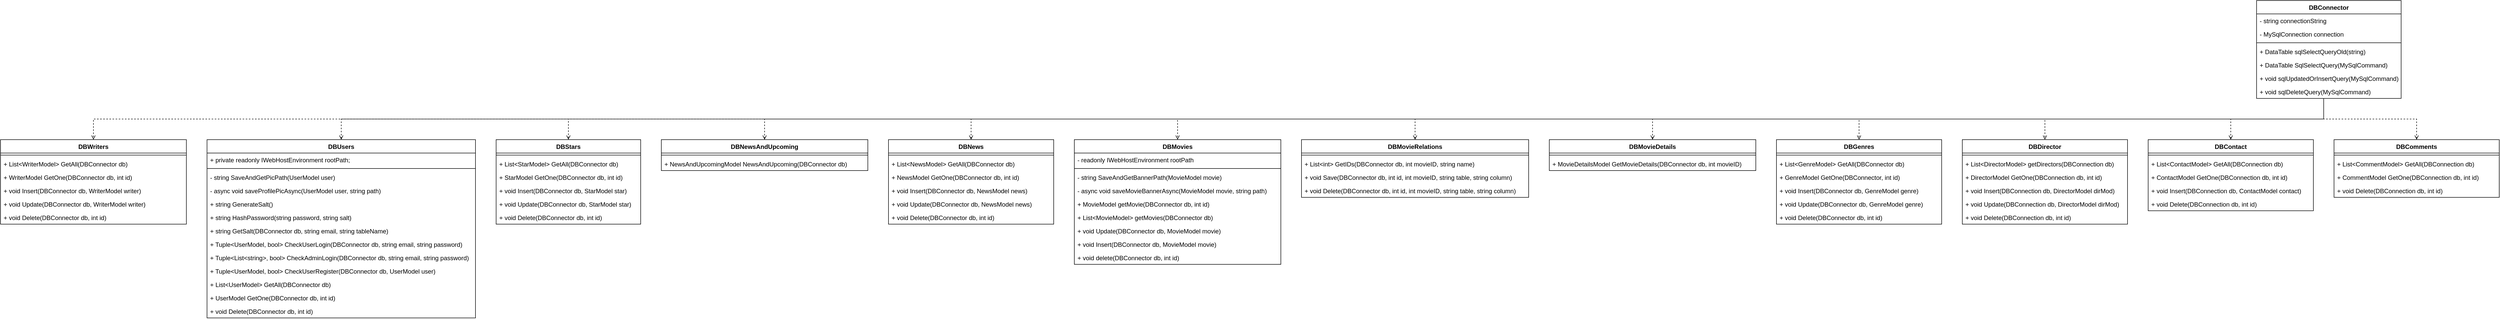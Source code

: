 <mxfile version="14.5.1" type="device"><diagram id="0tFYKsjmEVz1Hdo3AW5g" name="Page-1"><mxGraphModel dx="5221" dy="966" grid="1" gridSize="10" guides="1" tooltips="1" connect="1" arrows="1" fold="1" page="1" pageScale="1" pageWidth="827" pageHeight="1169" math="0" shadow="0"><root><mxCell id="0"/><mxCell id="1" parent="0"/><mxCell id="uH1XTh987kZ206o2k6U4-44" style="edgeStyle=orthogonalEdgeStyle;rounded=0;orthogonalLoop=1;jettySize=auto;html=1;entryX=0.5;entryY=0;entryDx=0;entryDy=0;startArrow=none;startFill=0;endArrow=open;endFill=0;dashed=1;" parent="1" source="uH1XTh987kZ206o2k6U4-1" target="uH1XTh987kZ206o2k6U4-21" edge="1"><mxGeometry relative="1" as="geometry"><Array as="points"><mxPoint x="410" y="310"/><mxPoint x="-1810" y="310"/></Array><mxPoint x="420" y="305" as="sourcePoint"/></mxGeometry></mxCell><mxCell id="uH1XTh987kZ206o2k6U4-1" value="DBConnector" style="swimlane;fontStyle=1;align=center;verticalAlign=top;childLayout=stackLayout;horizontal=1;startSize=26;horizontalStack=0;resizeParent=1;resizeParentMax=0;resizeLast=0;collapsible=1;marginBottom=0;" parent="1" vertex="1"><mxGeometry x="280" y="80" width="280" height="190" as="geometry"/></mxCell><mxCell id="fgiB7gkKSdPXrFA--lWE-3" value="- string connectionString" style="text;strokeColor=none;fillColor=none;align=left;verticalAlign=top;spacingLeft=4;spacingRight=4;overflow=hidden;rotatable=0;points=[[0,0.5],[1,0.5]];portConstraint=eastwest;" parent="uH1XTh987kZ206o2k6U4-1" vertex="1"><mxGeometry y="26" width="280" height="26" as="geometry"/></mxCell><mxCell id="fgiB7gkKSdPXrFA--lWE-4" value="- MySqlConnection connection" style="text;strokeColor=none;fillColor=none;align=left;verticalAlign=top;spacingLeft=4;spacingRight=4;overflow=hidden;rotatable=0;points=[[0,0.5],[1,0.5]];portConstraint=eastwest;" parent="uH1XTh987kZ206o2k6U4-1" vertex="1"><mxGeometry y="52" width="280" height="26" as="geometry"/></mxCell><mxCell id="uH1XTh987kZ206o2k6U4-3" value="" style="line;strokeWidth=1;fillColor=none;align=left;verticalAlign=middle;spacingTop=-1;spacingLeft=3;spacingRight=3;rotatable=0;labelPosition=right;points=[];portConstraint=eastwest;" parent="uH1XTh987kZ206o2k6U4-1" vertex="1"><mxGeometry y="78" width="280" height="8" as="geometry"/></mxCell><mxCell id="uH1XTh987kZ206o2k6U4-4" value="+ DataTable sqlSelectQueryOld(string)" style="text;strokeColor=none;fillColor=none;align=left;verticalAlign=top;spacingLeft=4;spacingRight=4;overflow=hidden;rotatable=0;points=[[0,0.5],[1,0.5]];portConstraint=eastwest;" parent="uH1XTh987kZ206o2k6U4-1" vertex="1"><mxGeometry y="86" width="280" height="26" as="geometry"/></mxCell><mxCell id="fgiB7gkKSdPXrFA--lWE-2" value="+ DataTable SqlSelectQuery(MySqlCommand)" style="text;strokeColor=none;fillColor=none;align=left;verticalAlign=top;spacingLeft=4;spacingRight=4;overflow=hidden;rotatable=0;points=[[0,0.5],[1,0.5]];portConstraint=eastwest;" parent="uH1XTh987kZ206o2k6U4-1" vertex="1"><mxGeometry y="112" width="280" height="26" as="geometry"/></mxCell><mxCell id="fgiB7gkKSdPXrFA--lWE-7" value="+ void sqlUpdatedOrInsertQuery(MySqlCommand)" style="text;strokeColor=none;fillColor=none;align=left;verticalAlign=top;spacingLeft=4;spacingRight=4;overflow=hidden;rotatable=0;points=[[0,0.5],[1,0.5]];portConstraint=eastwest;" parent="uH1XTh987kZ206o2k6U4-1" vertex="1"><mxGeometry y="138" width="280" height="26" as="geometry"/></mxCell><mxCell id="fgiB7gkKSdPXrFA--lWE-8" value="+ void sqlDeleteQuery(MySqlCommand)" style="text;strokeColor=none;fillColor=none;align=left;verticalAlign=top;spacingLeft=4;spacingRight=4;overflow=hidden;rotatable=0;points=[[0,0.5],[1,0.5]];portConstraint=eastwest;" parent="uH1XTh987kZ206o2k6U4-1" vertex="1"><mxGeometry y="164" width="280" height="26" as="geometry"/></mxCell><mxCell id="uH1XTh987kZ206o2k6U4-11" style="edgeStyle=orthogonalEdgeStyle;rounded=0;orthogonalLoop=1;jettySize=auto;html=1;endArrow=none;endFill=0;startArrow=open;startFill=0;dashed=1;exitX=0.5;exitY=0;exitDx=0;exitDy=0;" parent="1" source="uH1XTh987kZ206o2k6U4-5" target="uH1XTh987kZ206o2k6U4-1" edge="1"><mxGeometry relative="1" as="geometry"><mxPoint x="390" y="330" as="targetPoint"/><Array as="points"><mxPoint x="-3430" y="310"/><mxPoint x="410" y="310"/></Array></mxGeometry></mxCell><mxCell id="uH1XTh987kZ206o2k6U4-5" value="DBUsers" style="swimlane;fontStyle=1;align=center;verticalAlign=top;childLayout=stackLayout;horizontal=1;startSize=26;horizontalStack=0;resizeParent=1;resizeParentMax=0;resizeLast=0;collapsible=1;marginBottom=0;" parent="1" vertex="1"><mxGeometry x="-3690" y="350" width="520" height="346" as="geometry"><mxRectangle x="240" y="240" width="80" height="26" as="alternateBounds"/></mxGeometry></mxCell><mxCell id="uH1XTh987kZ206o2k6U4-6" value="+ private readonly IWebHostEnvironment rootPath;" style="text;strokeColor=none;fillColor=none;align=left;verticalAlign=top;spacingLeft=4;spacingRight=4;overflow=hidden;rotatable=0;points=[[0,0.5],[1,0.5]];portConstraint=eastwest;" parent="uH1XTh987kZ206o2k6U4-5" vertex="1"><mxGeometry y="26" width="520" height="26" as="geometry"/></mxCell><mxCell id="uH1XTh987kZ206o2k6U4-7" value="" style="line;strokeWidth=1;fillColor=none;align=left;verticalAlign=middle;spacingTop=-1;spacingLeft=3;spacingRight=3;rotatable=0;labelPosition=right;points=[];portConstraint=eastwest;" parent="uH1XTh987kZ206o2k6U4-5" vertex="1"><mxGeometry y="52" width="520" height="8" as="geometry"/></mxCell><mxCell id="fgiB7gkKSdPXrFA--lWE-67" value="- string SaveAndGetPicPath(UserModel user)" style="text;strokeColor=none;fillColor=none;align=left;verticalAlign=top;spacingLeft=4;spacingRight=4;overflow=hidden;rotatable=0;points=[[0,0.5],[1,0.5]];portConstraint=eastwest;" parent="uH1XTh987kZ206o2k6U4-5" vertex="1"><mxGeometry y="60" width="520" height="26" as="geometry"/></mxCell><mxCell id="fgiB7gkKSdPXrFA--lWE-68" value="- async void saveProfilePicAsync(UserModel user, string path)" style="text;strokeColor=none;fillColor=none;align=left;verticalAlign=top;spacingLeft=4;spacingRight=4;overflow=hidden;rotatable=0;points=[[0,0.5],[1,0.5]];portConstraint=eastwest;" parent="uH1XTh987kZ206o2k6U4-5" vertex="1"><mxGeometry y="86" width="520" height="26" as="geometry"/></mxCell><mxCell id="uH1XTh987kZ206o2k6U4-8" value="+ string GenerateSalt()" style="text;strokeColor=none;fillColor=none;align=left;verticalAlign=top;spacingLeft=4;spacingRight=4;overflow=hidden;rotatable=0;points=[[0,0.5],[1,0.5]];portConstraint=eastwest;" parent="uH1XTh987kZ206o2k6U4-5" vertex="1"><mxGeometry y="112" width="520" height="26" as="geometry"/></mxCell><mxCell id="fgiB7gkKSdPXrFA--lWE-62" value="+ string HashPassword(string password, string salt)" style="text;strokeColor=none;fillColor=none;align=left;verticalAlign=top;spacingLeft=4;spacingRight=4;overflow=hidden;rotatable=0;points=[[0,0.5],[1,0.5]];portConstraint=eastwest;" parent="uH1XTh987kZ206o2k6U4-5" vertex="1"><mxGeometry y="138" width="520" height="26" as="geometry"/></mxCell><mxCell id="fgiB7gkKSdPXrFA--lWE-63" value="+ string GetSalt(DBConnector db, string email, string tableName)" style="text;strokeColor=none;fillColor=none;align=left;verticalAlign=top;spacingLeft=4;spacingRight=4;overflow=hidden;rotatable=0;points=[[0,0.5],[1,0.5]];portConstraint=eastwest;" parent="uH1XTh987kZ206o2k6U4-5" vertex="1"><mxGeometry y="164" width="520" height="26" as="geometry"/></mxCell><mxCell id="fgiB7gkKSdPXrFA--lWE-64" value="+ Tuple&lt;UserModel, bool&gt; CheckUserLogin(DBConnector db, string email, string password)" style="text;strokeColor=none;fillColor=none;align=left;verticalAlign=top;spacingLeft=4;spacingRight=4;overflow=hidden;rotatable=0;points=[[0,0.5],[1,0.5]];portConstraint=eastwest;" parent="uH1XTh987kZ206o2k6U4-5" vertex="1"><mxGeometry y="190" width="520" height="26" as="geometry"/></mxCell><mxCell id="fgiB7gkKSdPXrFA--lWE-65" value="+ Tuple&lt;List&lt;string&gt;, bool&gt; CheckAdminLogin(DBConnector db, string email, string password)" style="text;strokeColor=none;fillColor=none;align=left;verticalAlign=top;spacingLeft=4;spacingRight=4;overflow=hidden;rotatable=0;points=[[0,0.5],[1,0.5]];portConstraint=eastwest;" parent="uH1XTh987kZ206o2k6U4-5" vertex="1"><mxGeometry y="216" width="520" height="26" as="geometry"/></mxCell><mxCell id="fgiB7gkKSdPXrFA--lWE-66" value="+ Tuple&lt;UserModel, bool&gt; CheckUserRegister(DBConnector db, UserModel user)" style="text;strokeColor=none;fillColor=none;align=left;verticalAlign=top;spacingLeft=4;spacingRight=4;overflow=hidden;rotatable=0;points=[[0,0.5],[1,0.5]];portConstraint=eastwest;" parent="uH1XTh987kZ206o2k6U4-5" vertex="1"><mxGeometry y="242" width="520" height="26" as="geometry"/></mxCell><mxCell id="fgiB7gkKSdPXrFA--lWE-69" value="+ List&lt;UserModel&gt; GetAll(DBConnector db)" style="text;strokeColor=none;fillColor=none;align=left;verticalAlign=top;spacingLeft=4;spacingRight=4;overflow=hidden;rotatable=0;points=[[0,0.5],[1,0.5]];portConstraint=eastwest;" parent="uH1XTh987kZ206o2k6U4-5" vertex="1"><mxGeometry y="268" width="520" height="26" as="geometry"/></mxCell><mxCell id="fgiB7gkKSdPXrFA--lWE-70" value="+ UserModel GetOne(DBConnector db, int id)" style="text;strokeColor=none;fillColor=none;align=left;verticalAlign=top;spacingLeft=4;spacingRight=4;overflow=hidden;rotatable=0;points=[[0,0.5],[1,0.5]];portConstraint=eastwest;" parent="uH1XTh987kZ206o2k6U4-5" vertex="1"><mxGeometry y="294" width="520" height="26" as="geometry"/></mxCell><mxCell id="fgiB7gkKSdPXrFA--lWE-71" value="+ void Delete(DBConnector db, int id)" style="text;strokeColor=none;fillColor=none;align=left;verticalAlign=top;spacingLeft=4;spacingRight=4;overflow=hidden;rotatable=0;points=[[0,0.5],[1,0.5]];portConstraint=eastwest;" parent="uH1XTh987kZ206o2k6U4-5" vertex="1"><mxGeometry y="320" width="520" height="26" as="geometry"/></mxCell><mxCell id="uH1XTh987kZ206o2k6U4-18" style="edgeStyle=orthogonalEdgeStyle;rounded=0;orthogonalLoop=1;jettySize=auto;html=1;startArrow=open;startFill=0;endArrow=none;endFill=0;exitX=0.5;exitY=0;exitDx=0;exitDy=0;dashed=1;" parent="1" source="uH1XTh987kZ206o2k6U4-12" target="uH1XTh987kZ206o2k6U4-1" edge="1"><mxGeometry relative="1" as="geometry"><mxPoint x="430" y="305" as="targetPoint"/><Array as="points"><mxPoint x="590" y="310"/><mxPoint x="410" y="310"/></Array></mxGeometry></mxCell><mxCell id="uH1XTh987kZ206o2k6U4-12" value="DBComments" style="swimlane;fontStyle=1;align=center;verticalAlign=top;childLayout=stackLayout;horizontal=1;startSize=26;horizontalStack=0;resizeParent=1;resizeParentMax=0;resizeLast=0;collapsible=1;marginBottom=0;" parent="1" vertex="1"><mxGeometry x="430" y="350" width="320" height="112" as="geometry"/></mxCell><mxCell id="uH1XTh987kZ206o2k6U4-14" value="" style="line;strokeWidth=1;fillColor=none;align=left;verticalAlign=middle;spacingTop=-1;spacingLeft=3;spacingRight=3;rotatable=0;labelPosition=right;points=[];portConstraint=eastwest;" parent="uH1XTh987kZ206o2k6U4-12" vertex="1"><mxGeometry y="26" width="320" height="8" as="geometry"/></mxCell><mxCell id="uH1XTh987kZ206o2k6U4-15" value="+ List&lt;CommentModel&gt; GetAll(DBConnection db)" style="text;strokeColor=none;fillColor=none;align=left;verticalAlign=top;spacingLeft=4;spacingRight=4;overflow=hidden;rotatable=0;points=[[0,0.5],[1,0.5]];portConstraint=eastwest;" parent="uH1XTh987kZ206o2k6U4-12" vertex="1"><mxGeometry y="34" width="320" height="26" as="geometry"/></mxCell><mxCell id="fgiB7gkKSdPXrFA--lWE-9" value="+ CommentModel GetOne(DBConnection db, int id)" style="text;strokeColor=none;fillColor=none;align=left;verticalAlign=top;spacingLeft=4;spacingRight=4;overflow=hidden;rotatable=0;points=[[0,0.5],[1,0.5]];portConstraint=eastwest;" parent="uH1XTh987kZ206o2k6U4-12" vertex="1"><mxGeometry y="60" width="320" height="26" as="geometry"/></mxCell><mxCell id="fgiB7gkKSdPXrFA--lWE-10" value="+ void Delete(DBConnection db, int id)" style="text;strokeColor=none;fillColor=none;align=left;verticalAlign=top;spacingLeft=4;spacingRight=4;overflow=hidden;rotatable=0;points=[[0,0.5],[1,0.5]];portConstraint=eastwest;" parent="uH1XTh987kZ206o2k6U4-12" vertex="1"><mxGeometry y="86" width="320" height="26" as="geometry"/></mxCell><mxCell id="uH1XTh987kZ206o2k6U4-21" value="DBMovies" style="swimlane;fontStyle=1;align=center;verticalAlign=top;childLayout=stackLayout;horizontal=1;startSize=26;horizontalStack=0;resizeParent=1;resizeParentMax=0;resizeLast=0;collapsible=1;marginBottom=0;" parent="1" vertex="1"><mxGeometry x="-2010" y="350" width="400" height="242" as="geometry"><mxRectangle x="40" y="240" width="90" height="26" as="alternateBounds"/></mxGeometry></mxCell><mxCell id="fgiB7gkKSdPXrFA--lWE-40" value="- readonly IWebHostEnvironment rootPath" style="text;strokeColor=none;fillColor=none;align=left;verticalAlign=top;spacingLeft=4;spacingRight=4;overflow=hidden;rotatable=0;points=[[0,0.5],[1,0.5]];portConstraint=eastwest;" parent="uH1XTh987kZ206o2k6U4-21" vertex="1"><mxGeometry y="26" width="400" height="26" as="geometry"/></mxCell><mxCell id="uH1XTh987kZ206o2k6U4-23" value="" style="line;strokeWidth=1;fillColor=none;align=left;verticalAlign=middle;spacingTop=-1;spacingLeft=3;spacingRight=3;rotatable=0;labelPosition=right;points=[];portConstraint=eastwest;" parent="uH1XTh987kZ206o2k6U4-21" vertex="1"><mxGeometry y="52" width="400" height="8" as="geometry"/></mxCell><mxCell id="fgiB7gkKSdPXrFA--lWE-42" value="- string SaveAndGetBannerPath(MovieModel movie)" style="text;strokeColor=none;fillColor=none;align=left;verticalAlign=top;spacingLeft=4;spacingRight=4;overflow=hidden;rotatable=0;points=[[0,0.5],[1,0.5]];portConstraint=eastwest;" parent="uH1XTh987kZ206o2k6U4-21" vertex="1"><mxGeometry y="60" width="400" height="26" as="geometry"/></mxCell><mxCell id="fgiB7gkKSdPXrFA--lWE-43" value="- async void saveMovieBannerAsync(MovieModel movie, string path)" style="text;strokeColor=none;fillColor=none;align=left;verticalAlign=top;spacingLeft=4;spacingRight=4;overflow=hidden;rotatable=0;points=[[0,0.5],[1,0.5]];portConstraint=eastwest;" parent="uH1XTh987kZ206o2k6U4-21" vertex="1"><mxGeometry y="86" width="400" height="26" as="geometry"/></mxCell><mxCell id="uH1XTh987kZ206o2k6U4-37" value="+ MovieModel getMovie(DBConnector db, int id)" style="text;strokeColor=none;fillColor=none;align=left;verticalAlign=top;spacingLeft=4;spacingRight=4;overflow=hidden;rotatable=0;points=[[0,0.5],[1,0.5]];portConstraint=eastwest;" parent="uH1XTh987kZ206o2k6U4-21" vertex="1"><mxGeometry y="112" width="400" height="26" as="geometry"/></mxCell><mxCell id="uH1XTh987kZ206o2k6U4-69" value="+ List&lt;MovieModel&gt; getMovies(DBConnector db)" style="text;strokeColor=none;fillColor=none;align=left;verticalAlign=top;spacingLeft=4;spacingRight=4;overflow=hidden;rotatable=0;points=[[0,0.5],[1,0.5]];portConstraint=eastwest;" parent="uH1XTh987kZ206o2k6U4-21" vertex="1"><mxGeometry y="138" width="400" height="26" as="geometry"/></mxCell><mxCell id="uH1XTh987kZ206o2k6U4-24" value="+ void Update(DBConnector db, MovieModel movie)" style="text;strokeColor=none;fillColor=none;align=left;verticalAlign=top;spacingLeft=4;spacingRight=4;overflow=hidden;rotatable=0;points=[[0,0.5],[1,0.5]];portConstraint=eastwest;" parent="uH1XTh987kZ206o2k6U4-21" vertex="1"><mxGeometry y="164" width="400" height="26" as="geometry"/></mxCell><mxCell id="uH1XTh987kZ206o2k6U4-38" value="+ void Insert(DBConnector db, MovieModel movie)" style="text;strokeColor=none;fillColor=none;align=left;verticalAlign=top;spacingLeft=4;spacingRight=4;overflow=hidden;rotatable=0;points=[[0,0.5],[1,0.5]];portConstraint=eastwest;" parent="uH1XTh987kZ206o2k6U4-21" vertex="1"><mxGeometry y="190" width="400" height="26" as="geometry"/></mxCell><mxCell id="uH1XTh987kZ206o2k6U4-41" value="+ void delete(DBConnector db, int id)" style="text;strokeColor=none;fillColor=none;align=left;verticalAlign=top;spacingLeft=4;spacingRight=4;overflow=hidden;rotatable=0;points=[[0,0.5],[1,0.5]];portConstraint=eastwest;" parent="uH1XTh987kZ206o2k6U4-21" vertex="1"><mxGeometry y="216" width="400" height="26" as="geometry"/></mxCell><mxCell id="uH1XTh987kZ206o2k6U4-45" value="DBGenres" style="swimlane;fontStyle=1;align=center;verticalAlign=top;childLayout=stackLayout;horizontal=1;startSize=26;horizontalStack=0;resizeParent=1;resizeParentMax=0;resizeLast=0;collapsible=1;marginBottom=0;" parent="1" vertex="1"><mxGeometry x="-650" y="350" width="320" height="164" as="geometry"/></mxCell><mxCell id="uH1XTh987kZ206o2k6U4-47" value="" style="line;strokeWidth=1;fillColor=none;align=left;verticalAlign=middle;spacingTop=-1;spacingLeft=3;spacingRight=3;rotatable=0;labelPosition=right;points=[];portConstraint=eastwest;" parent="uH1XTh987kZ206o2k6U4-45" vertex="1"><mxGeometry y="26" width="320" height="8" as="geometry"/></mxCell><mxCell id="uH1XTh987kZ206o2k6U4-48" value="+ List&lt;GenreModel&gt; GetAll(DBConnector db)" style="text;strokeColor=none;fillColor=none;align=left;verticalAlign=top;spacingLeft=4;spacingRight=4;overflow=hidden;rotatable=0;points=[[0,0.5],[1,0.5]];portConstraint=eastwest;" parent="uH1XTh987kZ206o2k6U4-45" vertex="1"><mxGeometry y="34" width="320" height="26" as="geometry"/></mxCell><mxCell id="fgiB7gkKSdPXrFA--lWE-24" value="+ GenreModel GetOne(DBConnector, int id)" style="text;strokeColor=none;fillColor=none;align=left;verticalAlign=top;spacingLeft=4;spacingRight=4;overflow=hidden;rotatable=0;points=[[0,0.5],[1,0.5]];portConstraint=eastwest;" parent="uH1XTh987kZ206o2k6U4-45" vertex="1"><mxGeometry y="60" width="320" height="26" as="geometry"/></mxCell><mxCell id="fgiB7gkKSdPXrFA--lWE-26" value="+ void Insert(DBConnector db, GenreModel genre)" style="text;strokeColor=none;fillColor=none;align=left;verticalAlign=top;spacingLeft=4;spacingRight=4;overflow=hidden;rotatable=0;points=[[0,0.5],[1,0.5]];portConstraint=eastwest;" parent="uH1XTh987kZ206o2k6U4-45" vertex="1"><mxGeometry y="86" width="320" height="26" as="geometry"/></mxCell><mxCell id="fgiB7gkKSdPXrFA--lWE-27" value="+ void Update(DBConnector db, GenreModel genre)" style="text;strokeColor=none;fillColor=none;align=left;verticalAlign=top;spacingLeft=4;spacingRight=4;overflow=hidden;rotatable=0;points=[[0,0.5],[1,0.5]];portConstraint=eastwest;" parent="uH1XTh987kZ206o2k6U4-45" vertex="1"><mxGeometry y="112" width="320" height="26" as="geometry"/></mxCell><mxCell id="fgiB7gkKSdPXrFA--lWE-25" value="+ void Delete(DBConnector db, int id)" style="text;strokeColor=none;fillColor=none;align=left;verticalAlign=top;spacingLeft=4;spacingRight=4;overflow=hidden;rotatable=0;points=[[0,0.5],[1,0.5]];portConstraint=eastwest;" parent="uH1XTh987kZ206o2k6U4-45" vertex="1"><mxGeometry y="138" width="320" height="26" as="geometry"/></mxCell><mxCell id="uH1XTh987kZ206o2k6U4-53" value="DBStars" style="swimlane;fontStyle=1;align=center;verticalAlign=top;childLayout=stackLayout;horizontal=1;startSize=26;horizontalStack=0;resizeParent=1;resizeParentMax=0;resizeLast=0;collapsible=1;marginBottom=0;" parent="1" vertex="1"><mxGeometry x="-3130" y="350" width="280" height="164" as="geometry"/></mxCell><mxCell id="uH1XTh987kZ206o2k6U4-55" value="" style="line;strokeWidth=1;fillColor=none;align=left;verticalAlign=middle;spacingTop=-1;spacingLeft=3;spacingRight=3;rotatable=0;labelPosition=right;points=[];portConstraint=eastwest;" parent="uH1XTh987kZ206o2k6U4-53" vertex="1"><mxGeometry y="26" width="280" height="8" as="geometry"/></mxCell><mxCell id="uH1XTh987kZ206o2k6U4-56" value="+ List&lt;StarModel&gt; GetAll(DBConnector db)" style="text;strokeColor=none;fillColor=none;align=left;verticalAlign=top;spacingLeft=4;spacingRight=4;overflow=hidden;rotatable=0;points=[[0,0.5],[1,0.5]];portConstraint=eastwest;" parent="uH1XTh987kZ206o2k6U4-53" vertex="1"><mxGeometry y="34" width="280" height="26" as="geometry"/></mxCell><mxCell id="fgiB7gkKSdPXrFA--lWE-58" value="+ StarModel GetOne(DBConnector db, int id)" style="text;strokeColor=none;fillColor=none;align=left;verticalAlign=top;spacingLeft=4;spacingRight=4;overflow=hidden;rotatable=0;points=[[0,0.5],[1,0.5]];portConstraint=eastwest;" parent="uH1XTh987kZ206o2k6U4-53" vertex="1"><mxGeometry y="60" width="280" height="26" as="geometry"/></mxCell><mxCell id="fgiB7gkKSdPXrFA--lWE-59" value="+ void Insert(DBConnector db, StarModel star)" style="text;strokeColor=none;fillColor=none;align=left;verticalAlign=top;spacingLeft=4;spacingRight=4;overflow=hidden;rotatable=0;points=[[0,0.5],[1,0.5]];portConstraint=eastwest;" parent="uH1XTh987kZ206o2k6U4-53" vertex="1"><mxGeometry y="86" width="280" height="26" as="geometry"/></mxCell><mxCell id="fgiB7gkKSdPXrFA--lWE-60" value="+ void Update(DBConnector db, StarModel star)" style="text;strokeColor=none;fillColor=none;align=left;verticalAlign=top;spacingLeft=4;spacingRight=4;overflow=hidden;rotatable=0;points=[[0,0.5],[1,0.5]];portConstraint=eastwest;" parent="uH1XTh987kZ206o2k6U4-53" vertex="1"><mxGeometry y="112" width="280" height="26" as="geometry"/></mxCell><mxCell id="fgiB7gkKSdPXrFA--lWE-61" value="+ void Delete(DBConnector db, int id)" style="text;strokeColor=none;fillColor=none;align=left;verticalAlign=top;spacingLeft=4;spacingRight=4;overflow=hidden;rotatable=0;points=[[0,0.5],[1,0.5]];portConstraint=eastwest;" parent="uH1XTh987kZ206o2k6U4-53" vertex="1"><mxGeometry y="138" width="280" height="26" as="geometry"/></mxCell><mxCell id="uH1XTh987kZ206o2k6U4-57" value="DBWriters" style="swimlane;fontStyle=1;align=center;verticalAlign=top;childLayout=stackLayout;horizontal=1;startSize=26;horizontalStack=0;resizeParent=1;resizeParentMax=0;resizeLast=0;collapsible=1;marginBottom=0;" parent="1" vertex="1"><mxGeometry x="-4090" y="350" width="360" height="164" as="geometry"/></mxCell><mxCell id="uH1XTh987kZ206o2k6U4-59" value="" style="line;strokeWidth=1;fillColor=none;align=left;verticalAlign=middle;spacingTop=-1;spacingLeft=3;spacingRight=3;rotatable=0;labelPosition=right;points=[];portConstraint=eastwest;" parent="uH1XTh987kZ206o2k6U4-57" vertex="1"><mxGeometry y="26" width="360" height="8" as="geometry"/></mxCell><mxCell id="uH1XTh987kZ206o2k6U4-60" value="+ List&lt;WriterModel&gt; GetAll(DBConnector db)" style="text;strokeColor=none;fillColor=none;align=left;verticalAlign=top;spacingLeft=4;spacingRight=4;overflow=hidden;rotatable=0;points=[[0,0.5],[1,0.5]];portConstraint=eastwest;" parent="uH1XTh987kZ206o2k6U4-57" vertex="1"><mxGeometry y="34" width="360" height="26" as="geometry"/></mxCell><mxCell id="fgiB7gkKSdPXrFA--lWE-72" value="+ WriterModel GetOne(DBConnector db, int id)" style="text;strokeColor=none;fillColor=none;align=left;verticalAlign=top;spacingLeft=4;spacingRight=4;overflow=hidden;rotatable=0;points=[[0,0.5],[1,0.5]];portConstraint=eastwest;" parent="uH1XTh987kZ206o2k6U4-57" vertex="1"><mxGeometry y="60" width="360" height="26" as="geometry"/></mxCell><mxCell id="fgiB7gkKSdPXrFA--lWE-73" value="+ void Insert(DBConnector db, WriterModel writer)" style="text;strokeColor=none;fillColor=none;align=left;verticalAlign=top;spacingLeft=4;spacingRight=4;overflow=hidden;rotatable=0;points=[[0,0.5],[1,0.5]];portConstraint=eastwest;" parent="uH1XTh987kZ206o2k6U4-57" vertex="1"><mxGeometry y="86" width="360" height="26" as="geometry"/></mxCell><mxCell id="fgiB7gkKSdPXrFA--lWE-74" value="+ void Update(DBConnector db, WriterModel writer)" style="text;strokeColor=none;fillColor=none;align=left;verticalAlign=top;spacingLeft=4;spacingRight=4;overflow=hidden;rotatable=0;points=[[0,0.5],[1,0.5]];portConstraint=eastwest;" parent="uH1XTh987kZ206o2k6U4-57" vertex="1"><mxGeometry y="112" width="360" height="26" as="geometry"/></mxCell><mxCell id="fgiB7gkKSdPXrFA--lWE-75" value="+ void Delete(DBConnector db, int id)" style="text;strokeColor=none;fillColor=none;align=left;verticalAlign=top;spacingLeft=4;spacingRight=4;overflow=hidden;rotatable=0;points=[[0,0.5],[1,0.5]];portConstraint=eastwest;" parent="uH1XTh987kZ206o2k6U4-57" vertex="1"><mxGeometry y="138" width="360" height="26" as="geometry"/></mxCell><mxCell id="uH1XTh987kZ206o2k6U4-65" style="edgeStyle=orthogonalEdgeStyle;rounded=0;orthogonalLoop=1;jettySize=auto;html=1;entryX=0.5;entryY=0;entryDx=0;entryDy=0;startArrow=none;startFill=0;endArrow=open;endFill=0;dashed=1;" parent="1" source="uH1XTh987kZ206o2k6U4-1" target="uH1XTh987kZ206o2k6U4-53" edge="1"><mxGeometry relative="1" as="geometry"><mxPoint x="410" y="320" as="sourcePoint"/><mxPoint x="90" y="350" as="targetPoint"/><Array as="points"><mxPoint x="410" y="310"/><mxPoint x="-2990" y="310"/></Array></mxGeometry></mxCell><mxCell id="uH1XTh987kZ206o2k6U4-66" style="edgeStyle=orthogonalEdgeStyle;rounded=0;orthogonalLoop=1;jettySize=auto;html=1;entryX=0.5;entryY=0;entryDx=0;entryDy=0;startArrow=none;startFill=0;endArrow=open;endFill=0;dashed=1;" parent="1" source="uH1XTh987kZ206o2k6U4-1" target="uH1XTh987kZ206o2k6U4-57" edge="1"><mxGeometry relative="1" as="geometry"><mxPoint x="410" y="305" as="sourcePoint"/><mxPoint x="90" y="350" as="targetPoint"/><Array as="points"><mxPoint x="410" y="310"/><mxPoint x="-3910" y="310"/></Array></mxGeometry></mxCell><mxCell id="uH1XTh987kZ206o2k6U4-70" value="DBDirector" style="swimlane;fontStyle=1;align=center;verticalAlign=top;childLayout=stackLayout;horizontal=1;startSize=26;horizontalStack=0;resizeParent=1;resizeParentMax=0;resizeLast=0;collapsible=1;marginBottom=0;" parent="1" vertex="1"><mxGeometry x="-290" y="350" width="320" height="164" as="geometry"/></mxCell><mxCell id="uH1XTh987kZ206o2k6U4-71" value="" style="line;strokeWidth=1;fillColor=none;align=left;verticalAlign=middle;spacingTop=-1;spacingLeft=3;spacingRight=3;rotatable=0;labelPosition=right;points=[];portConstraint=eastwest;" parent="uH1XTh987kZ206o2k6U4-70" vertex="1"><mxGeometry y="26" width="320" height="8" as="geometry"/></mxCell><mxCell id="fgiB7gkKSdPXrFA--lWE-19" value="+ List&lt;DirectorModel&gt; getDirectors(DBConnection db)" style="text;strokeColor=none;fillColor=none;align=left;verticalAlign=top;spacingLeft=4;spacingRight=4;overflow=hidden;rotatable=0;points=[[0,0.5],[1,0.5]];portConstraint=eastwest;" parent="uH1XTh987kZ206o2k6U4-70" vertex="1"><mxGeometry y="34" width="320" height="26" as="geometry"/></mxCell><mxCell id="fgiB7gkKSdPXrFA--lWE-20" value="+ DirectorModel GetOne(DBConnection db, int id)" style="text;strokeColor=none;fillColor=none;align=left;verticalAlign=top;spacingLeft=4;spacingRight=4;overflow=hidden;rotatable=0;points=[[0,0.5],[1,0.5]];portConstraint=eastwest;" parent="uH1XTh987kZ206o2k6U4-70" vertex="1"><mxGeometry y="60" width="320" height="26" as="geometry"/></mxCell><mxCell id="fgiB7gkKSdPXrFA--lWE-21" value="+ void Insert(DBConnection db, DirectorModel dirMod)" style="text;strokeColor=none;fillColor=none;align=left;verticalAlign=top;spacingLeft=4;spacingRight=4;overflow=hidden;rotatable=0;points=[[0,0.5],[1,0.5]];portConstraint=eastwest;" parent="uH1XTh987kZ206o2k6U4-70" vertex="1"><mxGeometry y="86" width="320" height="26" as="geometry"/></mxCell><mxCell id="fgiB7gkKSdPXrFA--lWE-23" value="+ void Update(DBConnection db, DirectorModel dirMod)" style="text;strokeColor=none;fillColor=none;align=left;verticalAlign=top;spacingLeft=4;spacingRight=4;overflow=hidden;rotatable=0;points=[[0,0.5],[1,0.5]];portConstraint=eastwest;" parent="uH1XTh987kZ206o2k6U4-70" vertex="1"><mxGeometry y="112" width="320" height="26" as="geometry"/></mxCell><mxCell id="fgiB7gkKSdPXrFA--lWE-22" value="+ void Delete(DBConnection db, int id)" style="text;strokeColor=none;fillColor=none;align=left;verticalAlign=top;spacingLeft=4;spacingRight=4;overflow=hidden;rotatable=0;points=[[0,0.5],[1,0.5]];portConstraint=eastwest;" parent="uH1XTh987kZ206o2k6U4-70" vertex="1"><mxGeometry y="138" width="320" height="26" as="geometry"/></mxCell><mxCell id="uH1XTh987kZ206o2k6U4-73" style="edgeStyle=orthogonalEdgeStyle;rounded=0;orthogonalLoop=1;jettySize=auto;html=1;entryX=0.5;entryY=0;entryDx=0;entryDy=0;startArrow=none;startFill=0;endArrow=open;endFill=0;dashed=1;" parent="1" source="uH1XTh987kZ206o2k6U4-1" target="uH1XTh987kZ206o2k6U4-70" edge="1"><mxGeometry relative="1" as="geometry"><mxPoint x="410" y="300" as="sourcePoint"/><mxPoint x="-490" y="350" as="targetPoint"/><Array as="points"><mxPoint x="410" y="310"/><mxPoint x="-130" y="310"/></Array></mxGeometry></mxCell><mxCell id="fgiB7gkKSdPXrFA--lWE-6" style="edgeStyle=orthogonalEdgeStyle;rounded=0;orthogonalLoop=1;jettySize=auto;html=1;entryX=0.5;entryY=0;entryDx=0;entryDy=0;startArrow=none;startFill=0;endArrow=open;endFill=0;dashed=1;" parent="1" source="uH1XTh987kZ206o2k6U4-1" target="uH1XTh987kZ206o2k6U4-45" edge="1"><mxGeometry relative="1" as="geometry"><mxPoint x="410.0" y="288" as="sourcePoint"/><mxPoint x="-125" y="350" as="targetPoint"/><Array as="points"><mxPoint x="410" y="310"/><mxPoint x="-490" y="310"/></Array></mxGeometry></mxCell><mxCell id="fgiB7gkKSdPXrFA--lWE-18" style="edgeStyle=orthogonalEdgeStyle;rounded=0;orthogonalLoop=1;jettySize=auto;html=1;dashed=1;startArrow=open;startFill=0;endArrow=none;endFill=0;" parent="1" source="fgiB7gkKSdPXrFA--lWE-12" target="uH1XTh987kZ206o2k6U4-1" edge="1"><mxGeometry relative="1" as="geometry"><mxPoint x="410" y="260" as="targetPoint"/><Array as="points"><mxPoint x="230" y="310"/><mxPoint x="410" y="310"/></Array></mxGeometry></mxCell><mxCell id="fgiB7gkKSdPXrFA--lWE-12" value="DBContact" style="swimlane;fontStyle=1;align=center;verticalAlign=top;childLayout=stackLayout;horizontal=1;startSize=26;horizontalStack=0;resizeParent=1;resizeParentMax=0;resizeLast=0;collapsible=1;marginBottom=0;" parent="1" vertex="1"><mxGeometry x="70" y="350" width="320" height="138" as="geometry"/></mxCell><mxCell id="fgiB7gkKSdPXrFA--lWE-13" value="" style="line;strokeWidth=1;fillColor=none;align=left;verticalAlign=middle;spacingTop=-1;spacingLeft=3;spacingRight=3;rotatable=0;labelPosition=right;points=[];portConstraint=eastwest;" parent="fgiB7gkKSdPXrFA--lWE-12" vertex="1"><mxGeometry y="26" width="320" height="8" as="geometry"/></mxCell><mxCell id="fgiB7gkKSdPXrFA--lWE-14" value="+ List&lt;ContactModel&gt; GetAll(DBConnection db)" style="text;strokeColor=none;fillColor=none;align=left;verticalAlign=top;spacingLeft=4;spacingRight=4;overflow=hidden;rotatable=0;points=[[0,0.5],[1,0.5]];portConstraint=eastwest;" parent="fgiB7gkKSdPXrFA--lWE-12" vertex="1"><mxGeometry y="34" width="320" height="26" as="geometry"/></mxCell><mxCell id="fgiB7gkKSdPXrFA--lWE-15" value="+ ContactModel GetOne(DBConnection db, int id)" style="text;strokeColor=none;fillColor=none;align=left;verticalAlign=top;spacingLeft=4;spacingRight=4;overflow=hidden;rotatable=0;points=[[0,0.5],[1,0.5]];portConstraint=eastwest;" parent="fgiB7gkKSdPXrFA--lWE-12" vertex="1"><mxGeometry y="60" width="320" height="26" as="geometry"/></mxCell><mxCell id="fgiB7gkKSdPXrFA--lWE-17" value="+ void Insert(DBConnection db, ContactModel contact)" style="text;strokeColor=none;fillColor=none;align=left;verticalAlign=top;spacingLeft=4;spacingRight=4;overflow=hidden;rotatable=0;points=[[0,0.5],[1,0.5]];portConstraint=eastwest;" parent="fgiB7gkKSdPXrFA--lWE-12" vertex="1"><mxGeometry y="86" width="320" height="26" as="geometry"/></mxCell><mxCell id="fgiB7gkKSdPXrFA--lWE-16" value="+ void Delete(DBConnection db, int id)" style="text;strokeColor=none;fillColor=none;align=left;verticalAlign=top;spacingLeft=4;spacingRight=4;overflow=hidden;rotatable=0;points=[[0,0.5],[1,0.5]];portConstraint=eastwest;" parent="fgiB7gkKSdPXrFA--lWE-12" vertex="1"><mxGeometry y="112" width="320" height="26" as="geometry"/></mxCell><mxCell id="fgiB7gkKSdPXrFA--lWE-31" style="edgeStyle=orthogonalEdgeStyle;rounded=0;orthogonalLoop=1;jettySize=auto;html=1;dashed=1;startArrow=open;startFill=0;endArrow=none;endFill=0;" parent="1" source="fgiB7gkKSdPXrFA--lWE-28" target="uH1XTh987kZ206o2k6U4-1" edge="1"><mxGeometry relative="1" as="geometry"><mxPoint x="410" y="310" as="targetPoint"/><Array as="points"><mxPoint x="-890" y="310"/><mxPoint x="410" y="310"/></Array></mxGeometry></mxCell><mxCell id="fgiB7gkKSdPXrFA--lWE-28" value="DBMovieDetails" style="swimlane;fontStyle=1;align=center;verticalAlign=top;childLayout=stackLayout;horizontal=1;startSize=26;horizontalStack=0;resizeParent=1;resizeParentMax=0;resizeLast=0;collapsible=1;marginBottom=0;" parent="1" vertex="1"><mxGeometry x="-1090" y="350" width="400" height="60" as="geometry"/></mxCell><mxCell id="fgiB7gkKSdPXrFA--lWE-29" value="" style="line;strokeWidth=1;fillColor=none;align=left;verticalAlign=middle;spacingTop=-1;spacingLeft=3;spacingRight=3;rotatable=0;labelPosition=right;points=[];portConstraint=eastwest;" parent="fgiB7gkKSdPXrFA--lWE-28" vertex="1"><mxGeometry y="26" width="400" height="8" as="geometry"/></mxCell><mxCell id="fgiB7gkKSdPXrFA--lWE-30" value="+ MovieDetailsModel GetMovieDetails(DBConnector db, int movieID)" style="text;strokeColor=none;fillColor=none;align=left;verticalAlign=top;spacingLeft=4;spacingRight=4;overflow=hidden;rotatable=0;points=[[0,0.5],[1,0.5]];portConstraint=eastwest;" parent="fgiB7gkKSdPXrFA--lWE-28" vertex="1"><mxGeometry y="34" width="400" height="26" as="geometry"/></mxCell><mxCell id="fgiB7gkKSdPXrFA--lWE-39" style="edgeStyle=orthogonalEdgeStyle;rounded=0;orthogonalLoop=1;jettySize=auto;html=1;dashed=1;startArrow=open;startFill=0;endArrow=none;endFill=0;" parent="1" source="fgiB7gkKSdPXrFA--lWE-32" target="uH1XTh987kZ206o2k6U4-1" edge="1"><mxGeometry relative="1" as="geometry"><Array as="points"><mxPoint x="-1350" y="310"/><mxPoint x="410" y="310"/></Array></mxGeometry></mxCell><mxCell id="fgiB7gkKSdPXrFA--lWE-32" value="DBMovieRelations" style="swimlane;fontStyle=1;align=center;verticalAlign=top;childLayout=stackLayout;horizontal=1;startSize=26;horizontalStack=0;resizeParent=1;resizeParentMax=0;resizeLast=0;collapsible=1;marginBottom=0;" parent="1" vertex="1"><mxGeometry x="-1570" y="350" width="440" height="112" as="geometry"/></mxCell><mxCell id="fgiB7gkKSdPXrFA--lWE-33" value="" style="line;strokeWidth=1;fillColor=none;align=left;verticalAlign=middle;spacingTop=-1;spacingLeft=3;spacingRight=3;rotatable=0;labelPosition=right;points=[];portConstraint=eastwest;" parent="fgiB7gkKSdPXrFA--lWE-32" vertex="1"><mxGeometry y="26" width="440" height="8" as="geometry"/></mxCell><mxCell id="fgiB7gkKSdPXrFA--lWE-37" value="+ List&lt;int&gt; GetIDs(DBConnector db, int movieID, string name)" style="text;strokeColor=none;fillColor=none;align=left;verticalAlign=top;spacingLeft=4;spacingRight=4;overflow=hidden;rotatable=0;points=[[0,0.5],[1,0.5]];portConstraint=eastwest;" parent="fgiB7gkKSdPXrFA--lWE-32" vertex="1"><mxGeometry y="34" width="440" height="26" as="geometry"/></mxCell><mxCell id="fgiB7gkKSdPXrFA--lWE-38" value="+ void Save(DBConnector db, int id, int movieID, string table, string column)" style="text;strokeColor=none;fillColor=none;align=left;verticalAlign=top;spacingLeft=4;spacingRight=4;overflow=hidden;rotatable=0;points=[[0,0.5],[1,0.5]];portConstraint=eastwest;" parent="fgiB7gkKSdPXrFA--lWE-32" vertex="1"><mxGeometry y="60" width="440" height="26" as="geometry"/></mxCell><mxCell id="fgiB7gkKSdPXrFA--lWE-34" value="+ void Delete(DBConnector db, int id, int movieID, string table, string column)" style="text;strokeColor=none;fillColor=none;align=left;verticalAlign=top;spacingLeft=4;spacingRight=4;overflow=hidden;rotatable=0;points=[[0,0.5],[1,0.5]];portConstraint=eastwest;" parent="fgiB7gkKSdPXrFA--lWE-32" vertex="1"><mxGeometry y="86" width="440" height="26" as="geometry"/></mxCell><mxCell id="fgiB7gkKSdPXrFA--lWE-51" style="edgeStyle=orthogonalEdgeStyle;rounded=0;orthogonalLoop=1;jettySize=auto;html=1;dashed=1;startArrow=open;startFill=0;endArrow=none;endFill=0;" parent="1" source="fgiB7gkKSdPXrFA--lWE-44" target="uH1XTh987kZ206o2k6U4-1" edge="1"><mxGeometry relative="1" as="geometry"><Array as="points"><mxPoint x="-2210" y="310"/><mxPoint x="410" y="310"/></Array></mxGeometry></mxCell><mxCell id="fgiB7gkKSdPXrFA--lWE-44" value="DBNews" style="swimlane;fontStyle=1;align=center;verticalAlign=top;childLayout=stackLayout;horizontal=1;startSize=26;horizontalStack=0;resizeParent=1;resizeParentMax=0;resizeLast=0;collapsible=1;marginBottom=0;" parent="1" vertex="1"><mxGeometry x="-2370" y="350" width="320" height="164" as="geometry"/></mxCell><mxCell id="fgiB7gkKSdPXrFA--lWE-45" value="" style="line;strokeWidth=1;fillColor=none;align=left;verticalAlign=middle;spacingTop=-1;spacingLeft=3;spacingRight=3;rotatable=0;labelPosition=right;points=[];portConstraint=eastwest;" parent="fgiB7gkKSdPXrFA--lWE-44" vertex="1"><mxGeometry y="26" width="320" height="8" as="geometry"/></mxCell><mxCell id="fgiB7gkKSdPXrFA--lWE-46" value="+ List&lt;NewsModel&gt; GetAll(DBConnector db)" style="text;strokeColor=none;fillColor=none;align=left;verticalAlign=top;spacingLeft=4;spacingRight=4;overflow=hidden;rotatable=0;points=[[0,0.5],[1,0.5]];portConstraint=eastwest;" parent="fgiB7gkKSdPXrFA--lWE-44" vertex="1"><mxGeometry y="34" width="320" height="26" as="geometry"/></mxCell><mxCell id="fgiB7gkKSdPXrFA--lWE-47" value="+ NewsModel GetOne(DBConnector db, int id)" style="text;strokeColor=none;fillColor=none;align=left;verticalAlign=top;spacingLeft=4;spacingRight=4;overflow=hidden;rotatable=0;points=[[0,0.5],[1,0.5]];portConstraint=eastwest;" parent="fgiB7gkKSdPXrFA--lWE-44" vertex="1"><mxGeometry y="60" width="320" height="26" as="geometry"/></mxCell><mxCell id="fgiB7gkKSdPXrFA--lWE-48" value="+ void Insert(DBConnector db, NewsModel news)" style="text;strokeColor=none;fillColor=none;align=left;verticalAlign=top;spacingLeft=4;spacingRight=4;overflow=hidden;rotatable=0;points=[[0,0.5],[1,0.5]];portConstraint=eastwest;" parent="fgiB7gkKSdPXrFA--lWE-44" vertex="1"><mxGeometry y="86" width="320" height="26" as="geometry"/></mxCell><mxCell id="fgiB7gkKSdPXrFA--lWE-49" value="+ void Update(DBConnector db, NewsModel news)" style="text;strokeColor=none;fillColor=none;align=left;verticalAlign=top;spacingLeft=4;spacingRight=4;overflow=hidden;rotatable=0;points=[[0,0.5],[1,0.5]];portConstraint=eastwest;" parent="fgiB7gkKSdPXrFA--lWE-44" vertex="1"><mxGeometry y="112" width="320" height="26" as="geometry"/></mxCell><mxCell id="fgiB7gkKSdPXrFA--lWE-50" value="+ void Delete(DBConnector db, int id)" style="text;strokeColor=none;fillColor=none;align=left;verticalAlign=top;spacingLeft=4;spacingRight=4;overflow=hidden;rotatable=0;points=[[0,0.5],[1,0.5]];portConstraint=eastwest;" parent="fgiB7gkKSdPXrFA--lWE-44" vertex="1"><mxGeometry y="138" width="320" height="26" as="geometry"/></mxCell><mxCell id="fgiB7gkKSdPXrFA--lWE-57" style="edgeStyle=orthogonalEdgeStyle;rounded=0;orthogonalLoop=1;jettySize=auto;html=1;dashed=1;startArrow=open;startFill=0;endArrow=none;endFill=0;" parent="1" source="fgiB7gkKSdPXrFA--lWE-52" target="uH1XTh987kZ206o2k6U4-1" edge="1"><mxGeometry relative="1" as="geometry"><Array as="points"><mxPoint x="-2610" y="310"/><mxPoint x="410" y="310"/></Array></mxGeometry></mxCell><mxCell id="fgiB7gkKSdPXrFA--lWE-52" value="DBNewsAndUpcoming" style="swimlane;fontStyle=1;align=center;verticalAlign=top;childLayout=stackLayout;horizontal=1;startSize=26;horizontalStack=0;resizeParent=1;resizeParentMax=0;resizeLast=0;collapsible=1;marginBottom=0;" parent="1" vertex="1"><mxGeometry x="-2810" y="350" width="400" height="60" as="geometry"/></mxCell><mxCell id="fgiB7gkKSdPXrFA--lWE-53" value="" style="line;strokeWidth=1;fillColor=none;align=left;verticalAlign=middle;spacingTop=-1;spacingLeft=3;spacingRight=3;rotatable=0;labelPosition=right;points=[];portConstraint=eastwest;" parent="fgiB7gkKSdPXrFA--lWE-52" vertex="1"><mxGeometry y="26" width="400" height="8" as="geometry"/></mxCell><mxCell id="fgiB7gkKSdPXrFA--lWE-54" value="+ NewsAndUpcomingModel NewsAndUpcoming(DBConnector db)" style="text;strokeColor=none;fillColor=none;align=left;verticalAlign=top;spacingLeft=4;spacingRight=4;overflow=hidden;rotatable=0;points=[[0,0.5],[1,0.5]];portConstraint=eastwest;" parent="fgiB7gkKSdPXrFA--lWE-52" vertex="1"><mxGeometry y="34" width="400" height="26" as="geometry"/></mxCell></root></mxGraphModel></diagram></mxfile>